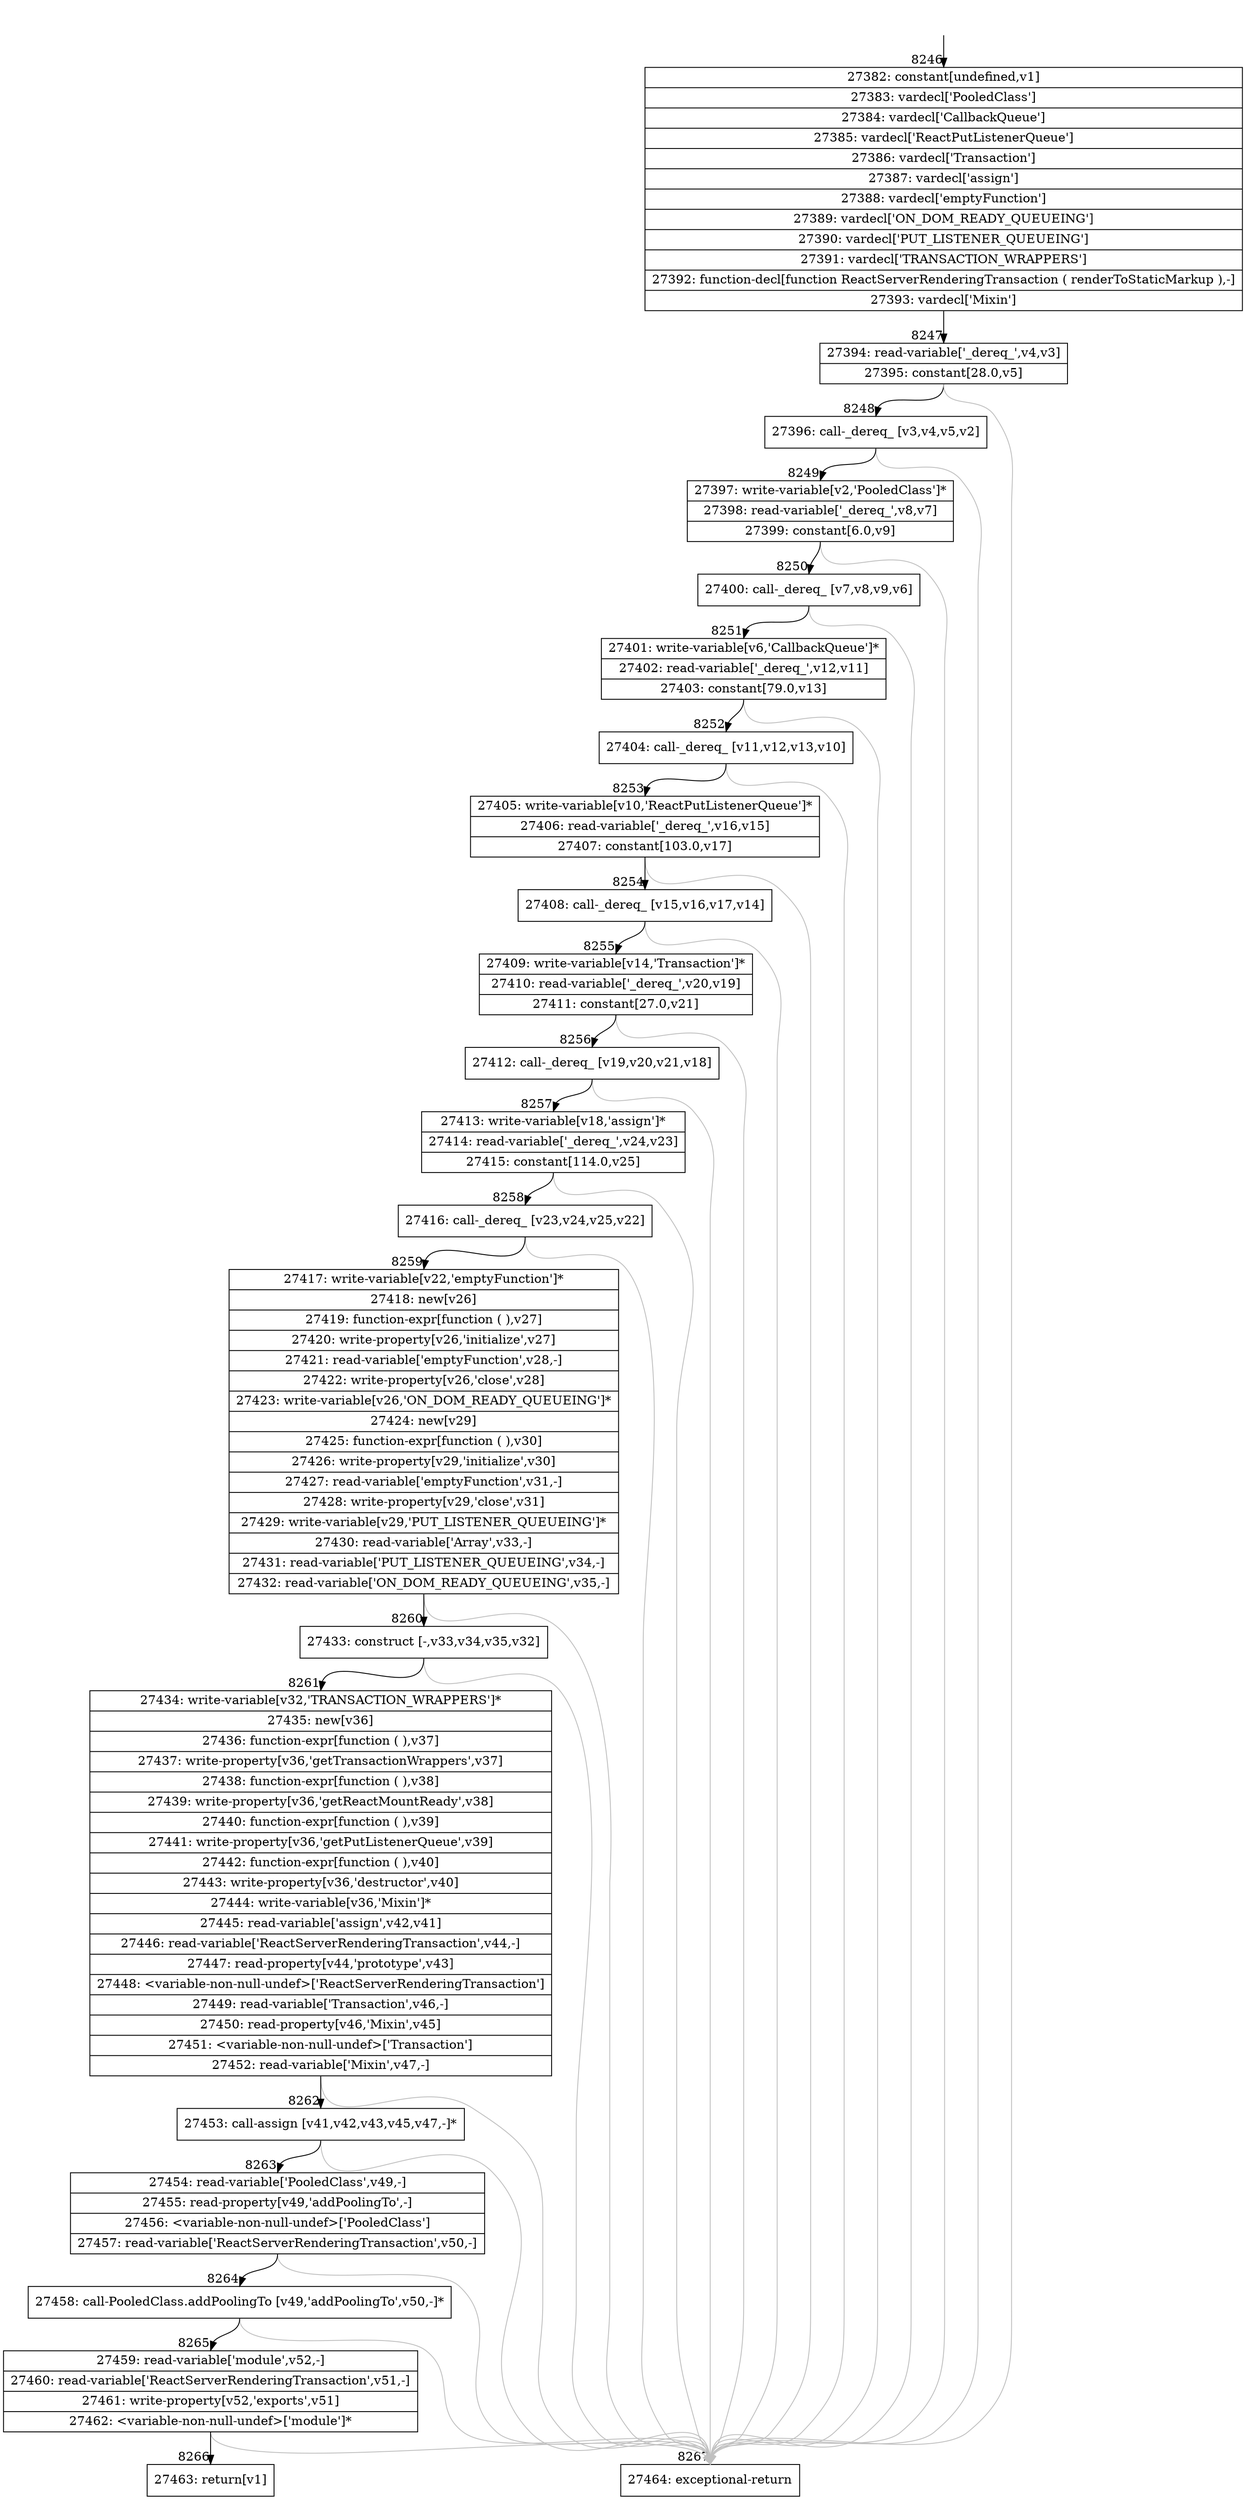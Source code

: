 digraph {
rankdir="TD"
BB_entry599[shape=none,label=""];
BB_entry599 -> BB8246 [tailport=s, headport=n, headlabel="    8246"]
BB8246 [shape=record label="{27382: constant[undefined,v1]|27383: vardecl['PooledClass']|27384: vardecl['CallbackQueue']|27385: vardecl['ReactPutListenerQueue']|27386: vardecl['Transaction']|27387: vardecl['assign']|27388: vardecl['emptyFunction']|27389: vardecl['ON_DOM_READY_QUEUEING']|27390: vardecl['PUT_LISTENER_QUEUEING']|27391: vardecl['TRANSACTION_WRAPPERS']|27392: function-decl[function ReactServerRenderingTransaction ( renderToStaticMarkup ),-]|27393: vardecl['Mixin']}" ] 
BB8246 -> BB8247 [tailport=s, headport=n, headlabel="      8247"]
BB8247 [shape=record label="{27394: read-variable['_dereq_',v4,v3]|27395: constant[28.0,v5]}" ] 
BB8247 -> BB8248 [tailport=s, headport=n, headlabel="      8248"]
BB8247 -> BB8267 [tailport=s, headport=n, color=gray, headlabel="      8267"]
BB8248 [shape=record label="{27396: call-_dereq_ [v3,v4,v5,v2]}" ] 
BB8248 -> BB8249 [tailport=s, headport=n, headlabel="      8249"]
BB8248 -> BB8267 [tailport=s, headport=n, color=gray]
BB8249 [shape=record label="{27397: write-variable[v2,'PooledClass']*|27398: read-variable['_dereq_',v8,v7]|27399: constant[6.0,v9]}" ] 
BB8249 -> BB8250 [tailport=s, headport=n, headlabel="      8250"]
BB8249 -> BB8267 [tailport=s, headport=n, color=gray]
BB8250 [shape=record label="{27400: call-_dereq_ [v7,v8,v9,v6]}" ] 
BB8250 -> BB8251 [tailport=s, headport=n, headlabel="      8251"]
BB8250 -> BB8267 [tailport=s, headport=n, color=gray]
BB8251 [shape=record label="{27401: write-variable[v6,'CallbackQueue']*|27402: read-variable['_dereq_',v12,v11]|27403: constant[79.0,v13]}" ] 
BB8251 -> BB8252 [tailport=s, headport=n, headlabel="      8252"]
BB8251 -> BB8267 [tailport=s, headport=n, color=gray]
BB8252 [shape=record label="{27404: call-_dereq_ [v11,v12,v13,v10]}" ] 
BB8252 -> BB8253 [tailport=s, headport=n, headlabel="      8253"]
BB8252 -> BB8267 [tailport=s, headport=n, color=gray]
BB8253 [shape=record label="{27405: write-variable[v10,'ReactPutListenerQueue']*|27406: read-variable['_dereq_',v16,v15]|27407: constant[103.0,v17]}" ] 
BB8253 -> BB8254 [tailport=s, headport=n, headlabel="      8254"]
BB8253 -> BB8267 [tailport=s, headport=n, color=gray]
BB8254 [shape=record label="{27408: call-_dereq_ [v15,v16,v17,v14]}" ] 
BB8254 -> BB8255 [tailport=s, headport=n, headlabel="      8255"]
BB8254 -> BB8267 [tailport=s, headport=n, color=gray]
BB8255 [shape=record label="{27409: write-variable[v14,'Transaction']*|27410: read-variable['_dereq_',v20,v19]|27411: constant[27.0,v21]}" ] 
BB8255 -> BB8256 [tailport=s, headport=n, headlabel="      8256"]
BB8255 -> BB8267 [tailport=s, headport=n, color=gray]
BB8256 [shape=record label="{27412: call-_dereq_ [v19,v20,v21,v18]}" ] 
BB8256 -> BB8257 [tailport=s, headport=n, headlabel="      8257"]
BB8256 -> BB8267 [tailport=s, headport=n, color=gray]
BB8257 [shape=record label="{27413: write-variable[v18,'assign']*|27414: read-variable['_dereq_',v24,v23]|27415: constant[114.0,v25]}" ] 
BB8257 -> BB8258 [tailport=s, headport=n, headlabel="      8258"]
BB8257 -> BB8267 [tailport=s, headport=n, color=gray]
BB8258 [shape=record label="{27416: call-_dereq_ [v23,v24,v25,v22]}" ] 
BB8258 -> BB8259 [tailport=s, headport=n, headlabel="      8259"]
BB8258 -> BB8267 [tailport=s, headport=n, color=gray]
BB8259 [shape=record label="{27417: write-variable[v22,'emptyFunction']*|27418: new[v26]|27419: function-expr[function ( ),v27]|27420: write-property[v26,'initialize',v27]|27421: read-variable['emptyFunction',v28,-]|27422: write-property[v26,'close',v28]|27423: write-variable[v26,'ON_DOM_READY_QUEUEING']*|27424: new[v29]|27425: function-expr[function ( ),v30]|27426: write-property[v29,'initialize',v30]|27427: read-variable['emptyFunction',v31,-]|27428: write-property[v29,'close',v31]|27429: write-variable[v29,'PUT_LISTENER_QUEUEING']*|27430: read-variable['Array',v33,-]|27431: read-variable['PUT_LISTENER_QUEUEING',v34,-]|27432: read-variable['ON_DOM_READY_QUEUEING',v35,-]}" ] 
BB8259 -> BB8260 [tailport=s, headport=n, headlabel="      8260"]
BB8259 -> BB8267 [tailport=s, headport=n, color=gray]
BB8260 [shape=record label="{27433: construct [-,v33,v34,v35,v32]}" ] 
BB8260 -> BB8261 [tailport=s, headport=n, headlabel="      8261"]
BB8260 -> BB8267 [tailport=s, headport=n, color=gray]
BB8261 [shape=record label="{27434: write-variable[v32,'TRANSACTION_WRAPPERS']*|27435: new[v36]|27436: function-expr[function ( ),v37]|27437: write-property[v36,'getTransactionWrappers',v37]|27438: function-expr[function ( ),v38]|27439: write-property[v36,'getReactMountReady',v38]|27440: function-expr[function ( ),v39]|27441: write-property[v36,'getPutListenerQueue',v39]|27442: function-expr[function ( ),v40]|27443: write-property[v36,'destructor',v40]|27444: write-variable[v36,'Mixin']*|27445: read-variable['assign',v42,v41]|27446: read-variable['ReactServerRenderingTransaction',v44,-]|27447: read-property[v44,'prototype',v43]|27448: \<variable-non-null-undef\>['ReactServerRenderingTransaction']|27449: read-variable['Transaction',v46,-]|27450: read-property[v46,'Mixin',v45]|27451: \<variable-non-null-undef\>['Transaction']|27452: read-variable['Mixin',v47,-]}" ] 
BB8261 -> BB8262 [tailport=s, headport=n, headlabel="      8262"]
BB8261 -> BB8267 [tailport=s, headport=n, color=gray]
BB8262 [shape=record label="{27453: call-assign [v41,v42,v43,v45,v47,-]*}" ] 
BB8262 -> BB8263 [tailport=s, headport=n, headlabel="      8263"]
BB8262 -> BB8267 [tailport=s, headport=n, color=gray]
BB8263 [shape=record label="{27454: read-variable['PooledClass',v49,-]|27455: read-property[v49,'addPoolingTo',-]|27456: \<variable-non-null-undef\>['PooledClass']|27457: read-variable['ReactServerRenderingTransaction',v50,-]}" ] 
BB8263 -> BB8264 [tailport=s, headport=n, headlabel="      8264"]
BB8263 -> BB8267 [tailport=s, headport=n, color=gray]
BB8264 [shape=record label="{27458: call-PooledClass.addPoolingTo [v49,'addPoolingTo',v50,-]*}" ] 
BB8264 -> BB8265 [tailport=s, headport=n, headlabel="      8265"]
BB8264 -> BB8267 [tailport=s, headport=n, color=gray]
BB8265 [shape=record label="{27459: read-variable['module',v52,-]|27460: read-variable['ReactServerRenderingTransaction',v51,-]|27461: write-property[v52,'exports',v51]|27462: \<variable-non-null-undef\>['module']*}" ] 
BB8265 -> BB8266 [tailport=s, headport=n, headlabel="      8266"]
BB8265 -> BB8267 [tailport=s, headport=n, color=gray]
BB8266 [shape=record label="{27463: return[v1]}" ] 
BB8267 [shape=record label="{27464: exceptional-return}" ] 
//#$~ 14469
}

